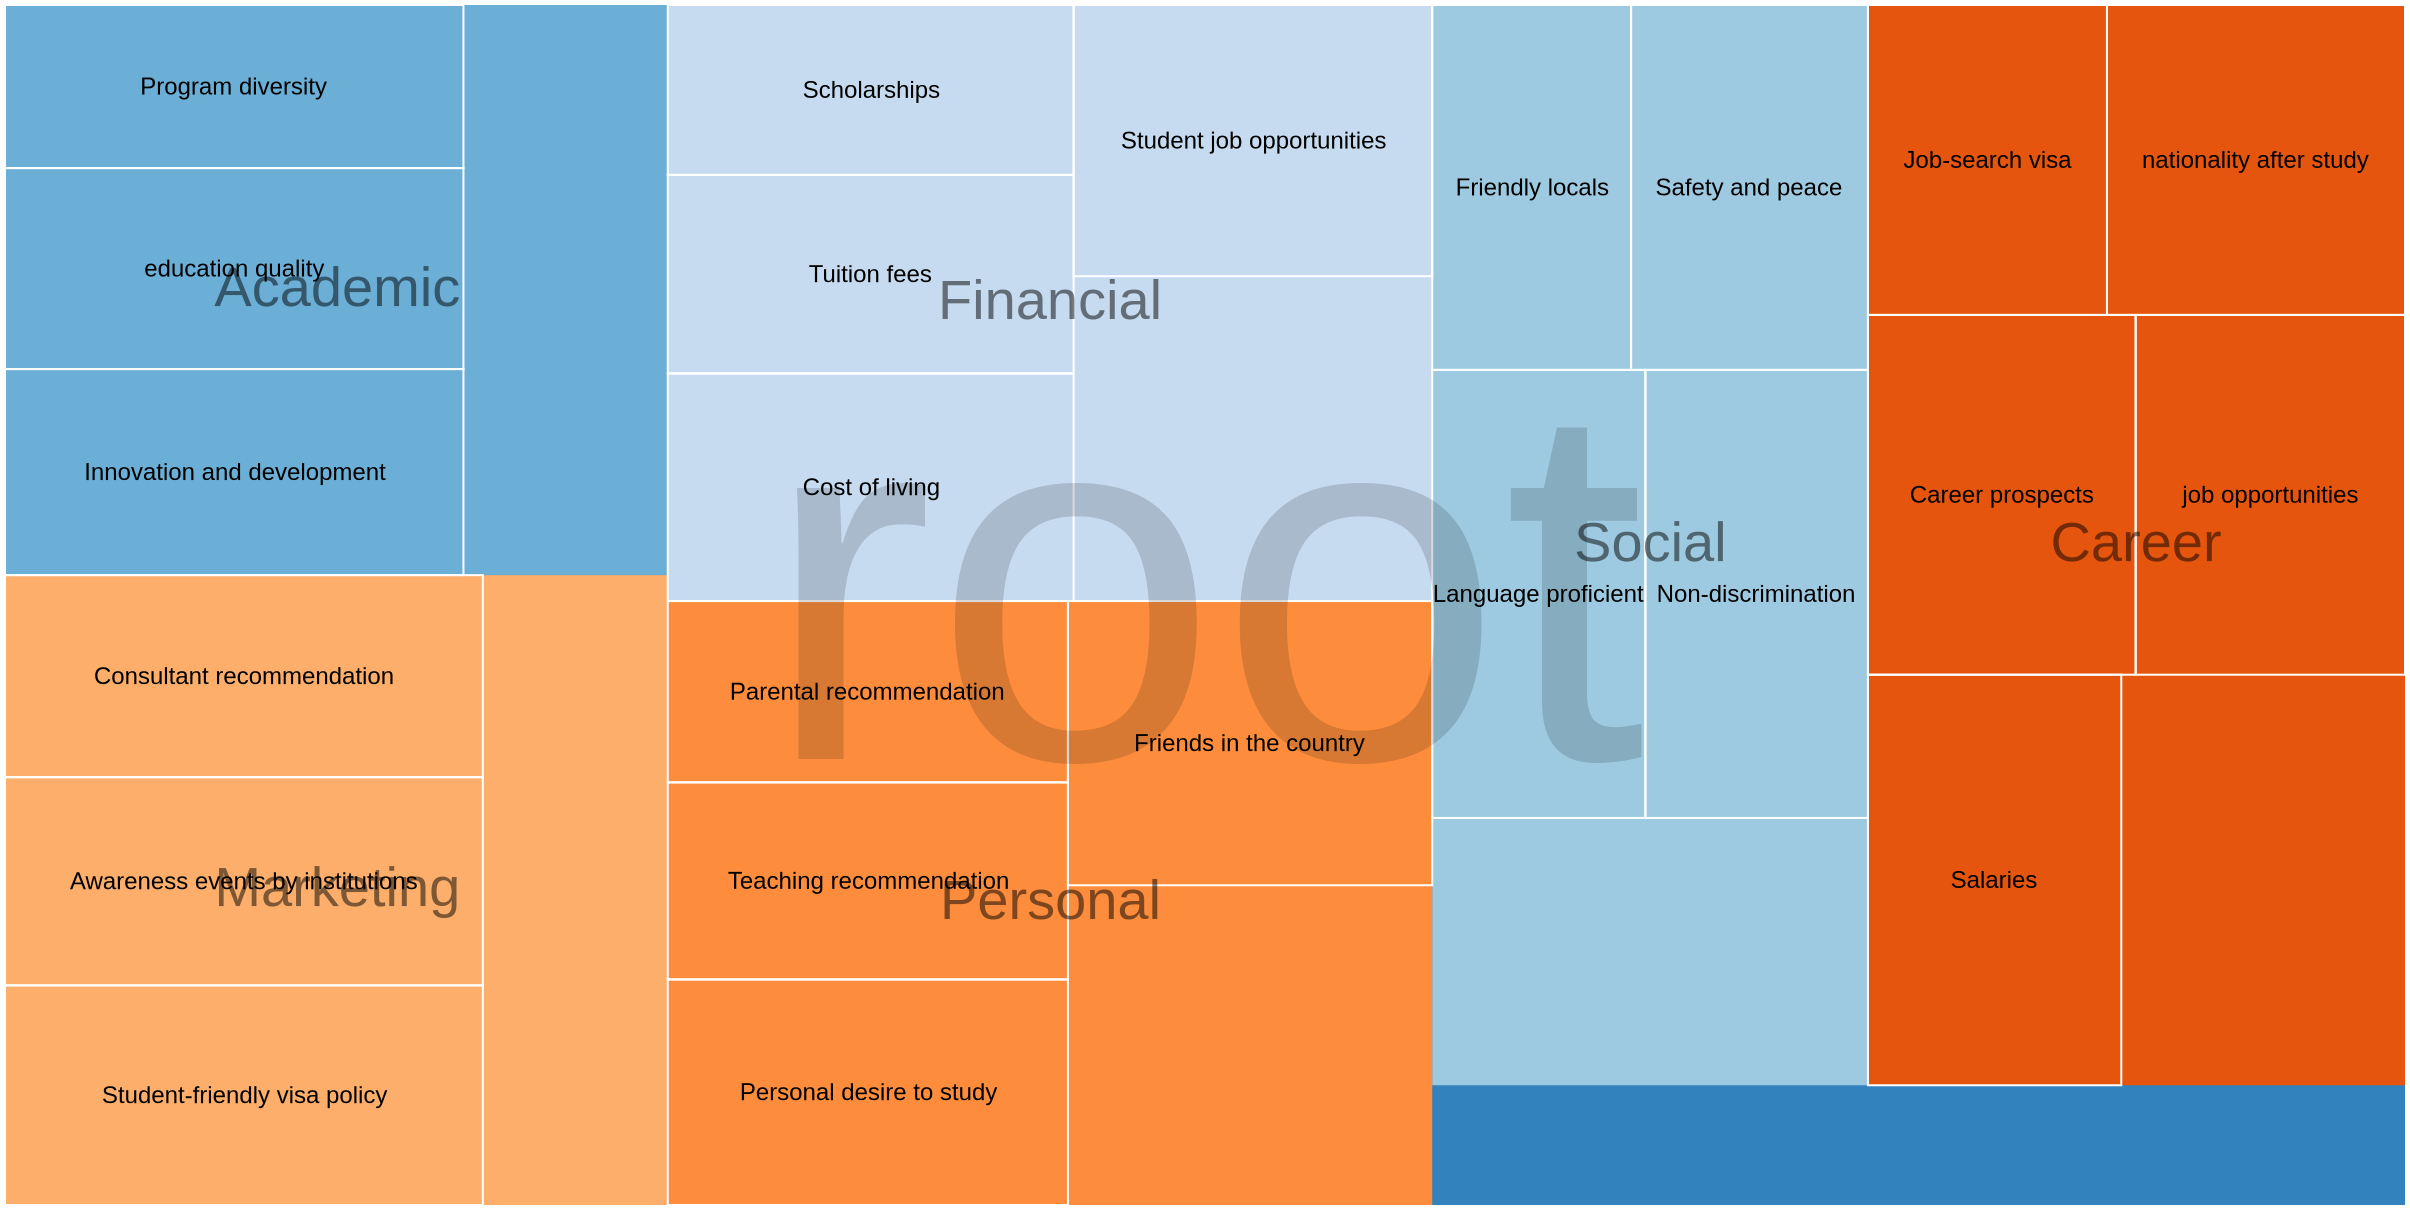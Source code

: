 {
  "$schema": "https://vega.github.io/schema/vega/v5.json",
  "description": "Factors Affecting Students' Country Selection",
  "width": 1200,
  "height": 600,
  "padding": 2.5,
  "autosize": "none",
  "data": [
    {
      "name": "tree",
      "values": [
        {
          "id": "root",
          "parent": "",
          "value": 1,
          "x0": 0,
          "y0": 0,
          "x1": 1200,
          "y1": 600,
          "depth": 0,
          "children": 6
        },
        {
          "id": "Academic",
          "parent": "root",
          "value": 1,
          "x0": 0,
          "y0": 0,
          "x1": 331.37587964086384,
          "y1": 285.0615114235501,
          "depth": 1,
          "children": 3
        },
        {
          "id": "education quality",
          "parent": "Academic",
          "value": 0.791,
          "score": 0.791,
          "x0": 0,
          "y0": 81.55503134310122,
          "x1": 229.22548517697246,
          "y1": 182.0379437923116,
          "depth": 2,
          "children": 0
        },
        {
          "id": "Innovation and development",
          "parent": "Academic",
          "value": 0.811,
          "score": 0.811,
          "x0": 0,
          "y0": 182.0379437923116,
          "x1": 229.22548517697246,
          "y1": 285.0615114235501,
          "depth": 2,
          "children": 0
        },
        {
          "id": "Program diversity",
          "parent": "Academic",
          "value": 0.642,
          "score": 0.642,
          "x0": 0,
          "y0": 0,
          "x1": 229.22548517697246,
          "y1": 81.55503134310122,
          "depth": 2,
          "children": 0
        },
        {
          "id": "Social",
          "parent": "root",
          "value": 1,
          "x0": 713.6132006794467,
          "y0": 0,
          "x1": 931.4683387923214,
          "y1": 540.1317102374775,
          "depth": 1,
          "children": 4
        },
        {
          "id": "Non-discrimination",
          "parent": "Social",
          "value": 0.856,
          "score": 0.856,
          "x0": 820.2010367489916,
          "y0": 182.44983530664607,
          "x1": 931.4683387923214,
          "y1": 406.46882722894554,
          "depth": 2,
          "children": 0
        },
        {
          "id": "Safety and peace",
          "parent": "Social",
          "value": 0.742,
          "score": 0.742,
          "x0": 813.0445201258357,
          "y0": 0,
          "x1": 931.4683387923214,
          "y1": 182.44983530664607,
          "depth": 2,
          "children": 0
        },
        {
          "id": "Language proficient",
          "parent": "Social",
          "value": 0.82,
          "score": 0.82,
          "x0": 713.6132006794467,
          "y0": 182.44983530664607,
          "x1": 820.2010367489916,
          "y1": 406.46882722894554,
          "depth": 2,
          "children": 0
        },
        {
          "id": "Friendly locals",
          "parent": "Social",
          "value": 0.623,
          "score": 0.623,
          "x0": 713.6132006794467,
          "y0": 0,
          "x1": 813.0445201258357,
          "y1": 182.44983530664607,
          "depth": 2,
          "children": 0
        },
        {
          "id": "Financial",
          "parent": "root",
          "value": 1,
          "x0": 331.37587964086384,
          "y0": 0,
          "x1": 713.6132006794467,
          "y1": 298.0192991366176,
          "depth": 1,
          "children": 4
        },
        {
          "id": "Cost of living",
          "parent": "Financial",
          "value": 0.793,
          "score": 0.793,
          "x0": 331.37587964086384,
          "y0": 184.23532984661384,
          "x1": 534.3173202843036,
          "y1": 298.0192991366176,
          "depth": 2,
          "children": 0
        },
        {
          "id": "Student job opportunities",
          "parent": "Financial",
          "value": 0.835,
          "score": 0.835,
          "x0": 534.3173202843036,
          "y0": 0,
          "x1": 713.6132006794467,
          "y1": 135.6109617324663,
          "depth": 2,
          "children": 0
        },
        {
          "id": "Tuition fees",
          "parent": "Financial",
          "value": 0.692,
          "score": 0.692,
          "x0": 331.37587964086384,
          "y0": 84.94339195420201,
          "x1": 534.3173202843036,
          "y1": 184.23532984661384,
          "depth": 2,
          "children": 0
        },
        {
          "id": "Scholarships",
          "parent": "Financial",
          "value": 0.592,
          "score": 0.592,
          "x0": 331.37587964086384,
          "y0": 0,
          "x1": 534.3173202843036,
          "y1": 84.94339195420201,
          "depth": 2,
          "children": 0
        },
        {
          "id": "Career",
          "parent": "root",
          "value": 1,
          "x0": 931.4683387923214,
          "y0": 0,
          "x1": 1200,
          "y1": 540.1317102374775,
          "depth": 1,
          "children": 5
        },
        {
          "id": "job opportunities",
          "parent": "Career",
          "value": 0.832,
          "score": 0.832,
          "x0": 1065.329510473304,
          "y0": 154.95848502898122,
          "x1": 1200,
          "y1": 334.8578038974765,
          "depth": 2,
          "children": 0
        },
        {
          "id": "Salaries",
          "parent": "Career",
          "value": 0.893,
          "score": 0.893,
          "x0": 931.4683387923214,
          "y0": 334.8578038974765,
          "x1": 1058.1449227640367,
          "y1": 540.1317102374775,
          "depth": 2,
          "children": 0
        },
        {
          "id": "Career prospects",
          "parent": "Career",
          "value": 0.827,
          "score": 0.827,
          "x0": 931.4683387923214,
          "y0": 154.95848502898122,
          "x1": 1065.329510473304,
          "y1": 334.8578038974765,
          "depth": 2,
          "children": 0
        },
        {
          "id": "Job-search visa",
          "parent": "Career",
          "value": 0.636,
          "score": 0.636,
          "x0": 931.4683387923214,
          "y0": 0,
          "x1": 1050.9827800296086,
          "y1": 154.95848502898122,
          "depth": 2,
          "children": 0
        },
        {
          "id": "nationality after study",
          "parent": "Career",
          "value": 0.793,
          "score": 0.793,
          "x0": 1050.9827800296086,
          "y0": 0,
          "x1": 1200,
          "y1": 154.95848502898122,
          "depth": 2,
          "children": 0
        },
        {
          "id": "Personal",
          "parent": "root",
          "value": 1,
          "x0": 331.37587964086384,
          "y0": 298.0192991366176,
          "x1": 713.6132006794467,
          "y1": 600,
          "depth": 1,
          "children": 4
        },
        {
          "id": "Friends in the country",
          "parent": "Personal",
          "value": 0.889,
          "score": 0.889,
          "x0": 531.4622674196377,
          "y0": 298.0192991366176,
          "x1": 713.6132006794467,
          "y1": 440.13726793891885,
          "depth": 2,
          "children": 0
        },
        {
          "id": "Teaching recommendation",
          "parent": "Personal",
          "value": 0.677,
          "score": 0.677,
          "x0": 331.37587964086384,
          "y0": 388.68627582957527,
          "x1": 531.4622674196377,
          "y1": 487.2120273883752,
          "depth": 2,
          "children": 0
        },
        {
          "id": "Parental recommendation",
          "parent": "Personal",
          "value": 0.623,
          "score": 0.623,
          "x0": 331.37587964086384,
          "y0": 298.0192991366176,
          "x1": 531.4622674196377,
          "y1": 388.68627582957527,
          "depth": 2,
          "children": 0
        },
        {
          "id": "Personal desire to study",
          "parent": "Personal",
          "value": 0.775,
          "score": 0.775,
          "x0": 331.37587964086384,
          "y0": 487.2120273883752,
          "x1": 531.4622674196377,
          "y1": 600,
          "depth": 2,
          "children": 0
        },
        {
          "id": "Marketing",
          "parent": "root",
          "value": 1,
          "x0": 0,
          "y0": 285.0615114235501,
          "x1": 331.37587964086384,
          "y1": 600,
          "depth": 1,
          "children": 3
        },
        {
          "id": "Student-friendly visa policy",
          "parent": "Marketing",
          "value": 0.901,
          "score": 0.901,
          "x0": 0,
          "y0": 490.1859217463695,
          "x1": 238.91609179464066,
          "y1": 600.0000000000001,
          "depth": 2,
          "children": 0
        },
        {
          "id": "Consultant recommendation",
          "parent": "Marketing",
          "value": 0.829,
          "score": 0.829,
          "x0": 0,
          "y0": 285.0615114235501,
          "x1": 238.91609179464066,
          "y1": 386.1002138344932,
          "depth": 2,
          "children": 0
        },
        {
          "id": "Awareness events by institutions",
          "parent": "Marketing",
          "value": 0.854,
          "score": 0.854,
          "x0": 0,
          "y0": 386.1002138344932,
          "x1": 238.91609179464066,
          "y1": 490.1859217463695,
          "depth": 2,
          "children": 0
        }
      ],
      "transform": [
        {"type": "stratify", "key": "id", "parentKey": "parent"},
        {
          "type": "treemap",
          "field": "value",
          "sort": {"field": "value"},
          "size": [{"signal": "width"}, {"signal": "height"}]
        }
      ]
    },
    {
      "name": "nodes",
      "source": "tree",
      "transform": [{"type": "filter", "expr": "datum.children"}]
    },
    {
      "name": "leaves",
      "source": "tree",
      "transform": [{"type": "filter", "expr": "!datum.children"}]
    }
  ],
  "scales": [
    {
      "name": "color",
      "type": "ordinal",
      "domain": {"data": "nodes", "field": "id"},
      "range": [
        "#3182bd",
        "#6baed6",
        "#9ecae1",
        "#c6dbef",
        "#e6550d",
        "#fd8d3c",
        "#fdae6b",
        "#fdd0a2",
        "#31a354",
        "#74c476",
        "#a1d99b",
        "#c7e9c0",
        "#756bb1",
        "#9e9ac8",
        "#bcbddc",
        "#dadaeb",
        "#636363",
        "#969696",
        "#bdbdbd",
        "#d9d9d9"
      ]
    },
    {
      "name": "size",
      "type": "ordinal",
      "domain": [0, 1, 2, 3],
      "range": [256, 28, 20, 14]
    },
    {
      "name": "opacity",
      "type": "ordinal",
      "domain": [0, 1, 2, 3],
      "range": [0.15, 0.5, 0.8, 1]
    }
  ],
  "marks": [
    {
      "type": "rect",
      "from": {"data": "nodes"},
      "interactive": false,
      "encode": {
        "enter": {"fill": {"scale": "color", "field": "id"}},
        "update": {
          "x": {"field": "x0"},
          "y": {"field": "y0"},
          "x2": {"field": "x1"},
          "y2": {"field": "y1"}
        }
      }
    },
    {
      "type": "rect",
      "from": {"data": "leaves"},
      "encode": {
        "enter": {"stroke": {"value": "#fff"}},
        "update": {
          "x": {"field": "x0"},
          "y": {"field": "y0"},
          "x2": {"field": "x1"},
          "y2": {"field": "y1"},
          "fill": {"value": "transparent"}
        },
        "hover": {"fill": {"value": "red"}}
      }
    },
    {
      "type": "text",
      "from": {"data": "nodes"},
      "interactive": false,
      "encode": {
        "enter": {
          "font": {"value": "Helvetica Neue, Arial"},
          "align": {"value": "center"},
          "baseline": {"value": "middle"},
          "fill": {"value": "#000"},
          "text": {"field": "id"},
          "fontSize": {"scale": "size", "field": "depth"},
          "fillOpacity": {"scale": "opacity", "field": "depth"}
        },
        "update": {
          "x": {"signal": "0.5 * (datum.x0 + datum.x1)"},
          "y": {"signal": "0.5 * (datum.y0 + datum.y1)"}
        }
      }
    },
    {
      "type": "text",
      "from": {"data": "leaves"},
      "encode": {
        "enter": {
          "font": {"value": "Helvetica Neue, Arial"},
          "align": {"value": "center"},
          "baseline": {"value": "middle"},
          "fill": {"value": "#000"},
          "text": {"field": "id"},
          "fontSize": {"value": 12},
          "fillOpacity": {"value": 1}
        },
        "update": {
          "x": {"signal": "0.5 * (datum.x0 + datum.x1)"},
          "y": {"signal": "0.5 * (datum.y0 + datum.y1)"}
        }
      }
    },
    {
      "type": "rect",
      "from": {"data": "leaves"},
      "encode": {
        "enter": {"fill": {"value": "transparent"}},
        "update": {"fill": {"value": "transparent"}},
        "hover": {"fill": {"value": "transparent"}}
      }
    },
    {
      "type": "text",
      "from": {"data": "leaves"},
      "encode": {
        "enter": {
          "text": {"signal": "datum.score"},
          "fill": {"value": "black"},
          "baseline": {"value": "middle"},
          "align": {"value": "center"},
          "fontSize": {"value": 12},
          "fillOpacity": {"value": 1},
          "tooltip": {"signal": "{'Loading Score': format(datum.score, '.3f')}"}
        },
        "update": {
          "x": {"signal": "0.5 * (datum.x0 + datum.x1)"},
          "y": {"signal": "0.5 * (datum.y0 + datum.y1)"},
          "fillOpacity": {"value": 0},
          "tooltip": {"signal": "{'Loading Score': format(datum.score, '.3f')}"}
        },
        "hover": {"fillOpacity": {"value": 1}}
      }
    }
  ],
  "config": {}
}